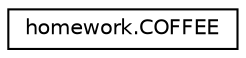 digraph "그래픽컬한 클래스 계통도"
{
  edge [fontname="Helvetica",fontsize="10",labelfontname="Helvetica",labelfontsize="10"];
  node [fontname="Helvetica",fontsize="10",shape=record];
  rankdir="LR";
  Node1 [label="homework.COFFEE",height=0.2,width=0.4,color="black", fillcolor="white", style="filled",URL="$classhomework_1_1_c_o_f_f_e_e.html"];
}
